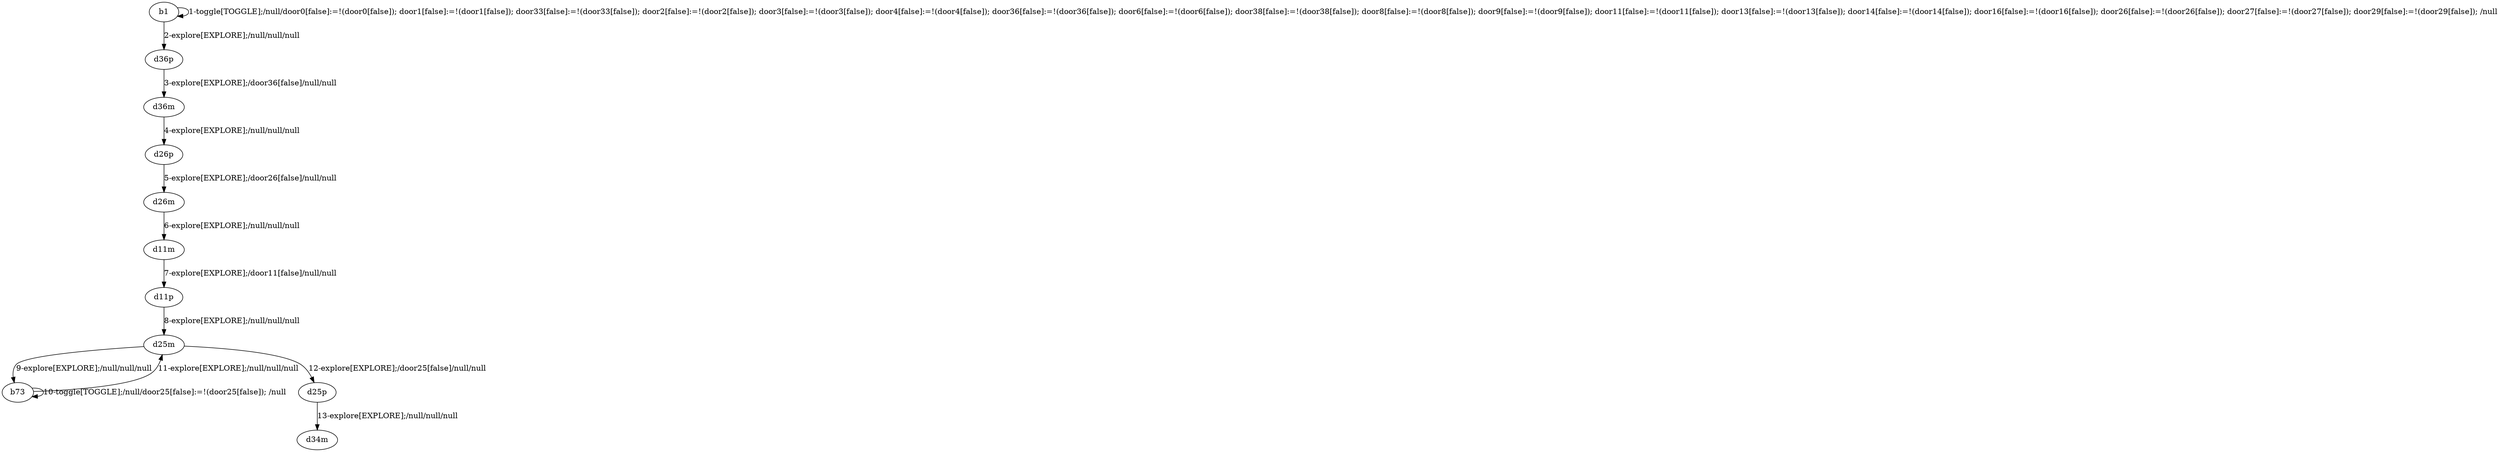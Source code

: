 # Total number of goals covered by this test: 3
# d25m --> d25p
# b73 --> b73
# d25p --> d34m

digraph g {
"b1" -> "b1" [label = "1-toggle[TOGGLE];/null/door0[false]:=!(door0[false]); door1[false]:=!(door1[false]); door33[false]:=!(door33[false]); door2[false]:=!(door2[false]); door3[false]:=!(door3[false]); door4[false]:=!(door4[false]); door36[false]:=!(door36[false]); door6[false]:=!(door6[false]); door38[false]:=!(door38[false]); door8[false]:=!(door8[false]); door9[false]:=!(door9[false]); door11[false]:=!(door11[false]); door13[false]:=!(door13[false]); door14[false]:=!(door14[false]); door16[false]:=!(door16[false]); door26[false]:=!(door26[false]); door27[false]:=!(door27[false]); door29[false]:=!(door29[false]); /null"];
"b1" -> "d36p" [label = "2-explore[EXPLORE];/null/null/null"];
"d36p" -> "d36m" [label = "3-explore[EXPLORE];/door36[false]/null/null"];
"d36m" -> "d26p" [label = "4-explore[EXPLORE];/null/null/null"];
"d26p" -> "d26m" [label = "5-explore[EXPLORE];/door26[false]/null/null"];
"d26m" -> "d11m" [label = "6-explore[EXPLORE];/null/null/null"];
"d11m" -> "d11p" [label = "7-explore[EXPLORE];/door11[false]/null/null"];
"d11p" -> "d25m" [label = "8-explore[EXPLORE];/null/null/null"];
"d25m" -> "b73" [label = "9-explore[EXPLORE];/null/null/null"];
"b73" -> "b73" [label = "10-toggle[TOGGLE];/null/door25[false]:=!(door25[false]); /null"];
"b73" -> "d25m" [label = "11-explore[EXPLORE];/null/null/null"];
"d25m" -> "d25p" [label = "12-explore[EXPLORE];/door25[false]/null/null"];
"d25p" -> "d34m" [label = "13-explore[EXPLORE];/null/null/null"];
}